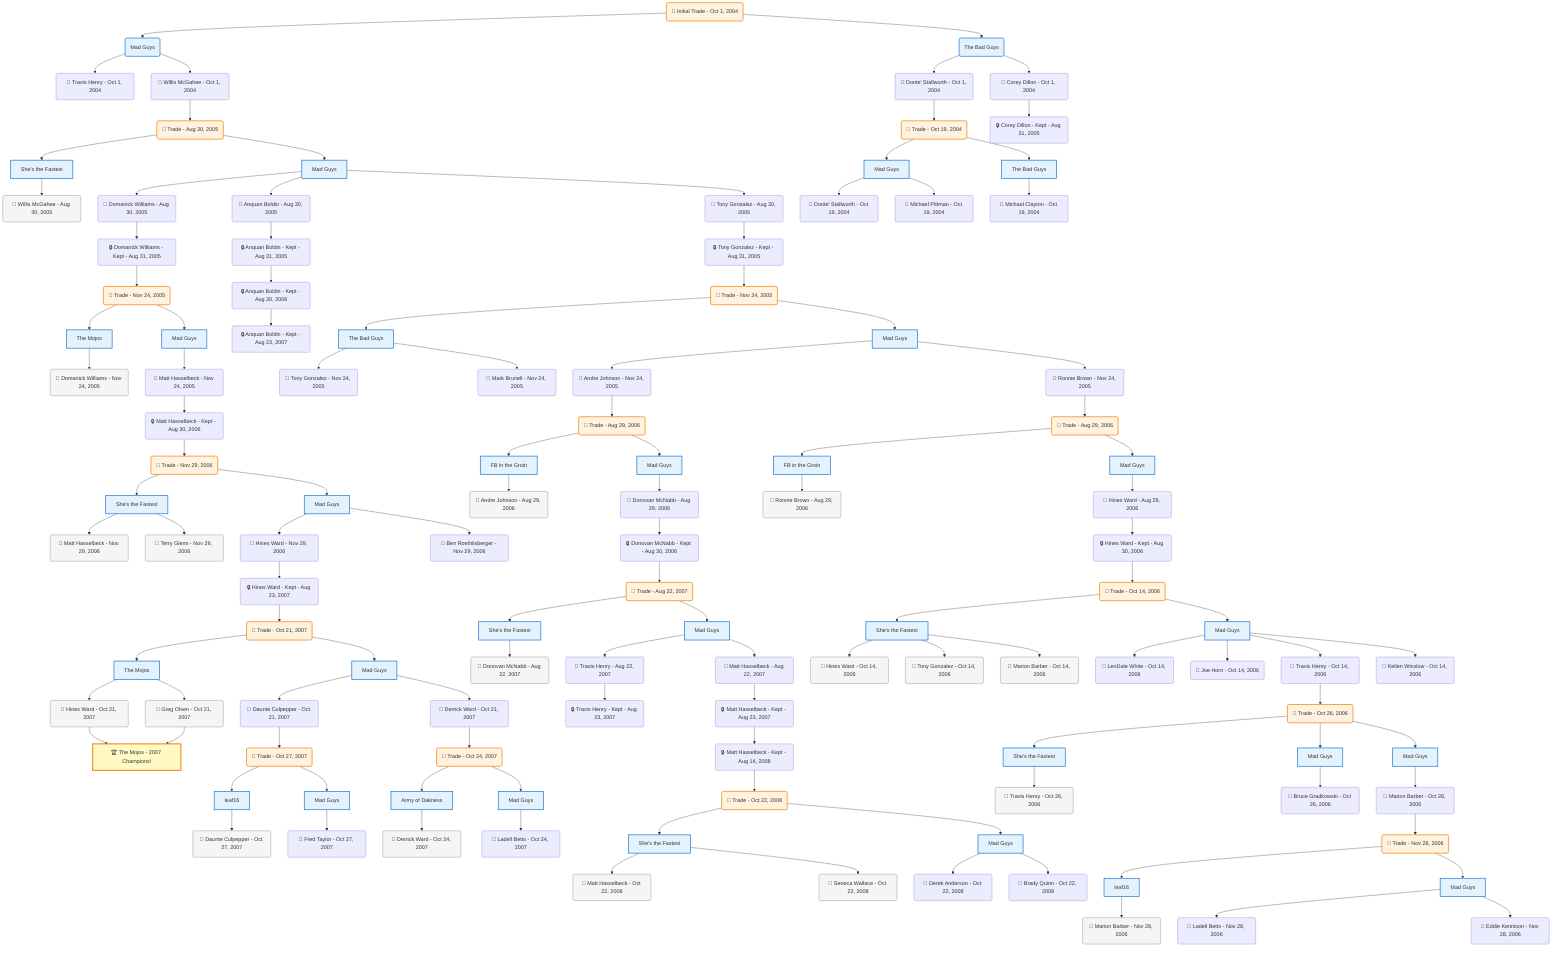 flowchart TD

    TRADE_MAIN("🔄 Initial Trade - Oct 1, 2004")
    TEAM_1("Mad Guys")
    TEAM_2("The Bad Guys")
    NODE_ae2dae0c-3cda-4858-8bad-5f7ec178554e("🔄 Travis Henry - Oct 1, 2004")
    NODE_129ee3c0-cfc8-4a09-adb4-7caf7918cf25("🔄 Willis McGahee - Oct 1, 2004")
    TRADE_3e8166c5-2cf4-482a-af3b-988d12a8fe40_3("🔄 Trade - Aug 30, 2005")
    TEAM_4449259f-64af-44fd-9235-1facc0926234_4["She's the Fastest"]
    NODE_fb3d7a03-375f-42a8-abe7-a753f9fe0eb4("🔄 Willis McGahee - Aug 30, 2005")
    TEAM_f5908944-6efd-40eb-af54-6c53004e0e2f_5["Mad Guys"]
    NODE_faa8433e-2e6e-4d9b-8d35-4258945e65d7("🔄 Domanick Williams - Aug 30, 2005")
    NODE_b2f7f59b-3938-4dd4-8e50-3e80db8d819a("🔒 Domanick Williams - Kept - Aug 31, 2005")
    TRADE_b3c66865-3d9d-41b4-bc66-56caaf72e8f3_6("🔄 Trade - Nov 24, 2005")
    TEAM_bbe2d0ad-54cf-4c22-be82-b2a5f262a157_7["The Mojos"]
    NODE_b801c8b6-68b5-43e1-b684-d322abd4f0df("🔄 Domanick Williams - Nov 24, 2005")
    TEAM_f5908944-6efd-40eb-af54-6c53004e0e2f_8["Mad Guys"]
    NODE_9e084c5c-2314-4bb4-9e41-33343f20a9d9("🔄 Matt Hasselbeck - Nov 24, 2005")
    NODE_b888b7e3-dbf0-4fac-958e-aa2585e924e6("🔒 Matt Hasselbeck - Kept - Aug 30, 2006")
    TRADE_06fb8c3a-33af-4b79-ab48-d50c700a376b_9("🔄 Trade - Nov 29, 2006")
    TEAM_4449259f-64af-44fd-9235-1facc0926234_10["She's the Fastest"]
    NODE_ba802b4a-92bf-43a5-ba4e-92405ba533ed("🔄 Matt Hasselbeck - Nov 29, 2006")
    NODE_26eb6b05-5762-4b25-8cba-d62d74e4bc48("🔄 Terry Glenn - Nov 29, 2006")
    TEAM_f5908944-6efd-40eb-af54-6c53004e0e2f_11["Mad Guys"]
    NODE_bdd103d9-e937-4bd8-b04e-546096a292a3("🔄 Hines Ward - Nov 29, 2006")
    NODE_6dc4042b-a2e1-40c6-8e03-38e6cf033431("🔒 Hines Ward - Kept - Aug 23, 2007")
    TRADE_b250236a-2382-4234-a042-2fa84a81b06a_12("🔄 Trade - Oct 21, 2007")
    TEAM_bbe2d0ad-54cf-4c22-be82-b2a5f262a157_13["The Mojos"]
    NODE_a7ed07a6-5420-4b99-8ae3-52ac5f26f613("🔄 Hines Ward - Oct 21, 2007")
    CHAMP_bbe2d0ad-54cf-4c22-be82-b2a5f262a157_2007["🏆 The Mojos - 2007 Champions!"]
    NODE_d004e552-ba1f-4f47-9539-624fc836fe72("🔄 Greg Olsen - Oct 21, 2007")
    TEAM_f5908944-6efd-40eb-af54-6c53004e0e2f_14["Mad Guys"]
    NODE_cff5655f-ac9d-487f-8ed1-92e3214e7365("🔄 Daunte Culpepper - Oct 21, 2007")
    TRADE_d82814c6-efe8-490e-b050-0827437467f5_15("🔄 Trade - Oct 27, 2007")
    TEAM_66fb98f4-89a7-45f9-893a-b41d71e6249d_16["leaf16"]
    NODE_40344948-41af-46d8-aa96-162bd5375742("🔄 Daunte Culpepper - Oct 27, 2007")
    TEAM_f5908944-6efd-40eb-af54-6c53004e0e2f_17["Mad Guys"]
    NODE_7c19adeb-a389-46dd-b0ce-fd57c985fe12("🔄 Fred Taylor - Oct 27, 2007")
    NODE_81120f5b-22bd-47e9-ab35-f04a90bb4058("🔄 Derrick Ward - Oct 21, 2007")
    TRADE_25353955-008c-4061-a94f-c2f38bd5f009_18("🔄 Trade - Oct 24, 2007")
    TEAM_40f7599b-e68f-4bf4-9553-bf7e10924635_19["Army of Dakness"]
    NODE_1a6c2671-f892-47bc-a02b-48de9fec7422("🔄 Derrick Ward - Oct 24, 2007")
    TEAM_f5908944-6efd-40eb-af54-6c53004e0e2f_20["Mad Guys"]
    NODE_1b4d153f-f93c-4472-8458-b95431e8694e("🔄 Ladell Betts - Oct 24, 2007")
    NODE_58f26ffa-7c76-48c0-a511-e4ad4db00d53("🔄 Ben Roethlisberger - Nov 29, 2006")
    NODE_823fcf0c-26a0-4283-a598-96483eff2af4("🔄 Anquan Boldin - Aug 30, 2005")
    NODE_68877c5b-acfe-4740-b350-0bfb59ade0ce("🔒 Anquan Boldin - Kept - Aug 31, 2005")
    NODE_65d2baf6-c7bd-4a26-bce4-2dfd495112df("🔒 Anquan Boldin - Kept - Aug 30, 2006")
    NODE_5edf198d-6962-4593-aeb2-46b5d91c5e00("🔒 Anquan Boldin - Kept - Aug 23, 2007")
    NODE_e0e66322-a781-4316-bcdd-ef861350610d("🔄 Tony Gonzalez - Aug 30, 2005")
    NODE_7da89b85-7bad-4dbc-96f9-81f85cb648ff("🔒 Tony Gonzalez - Kept - Aug 31, 2005")
    TRADE_60a438d5-cdd9-419e-bc6b-13570b8b10c3_21("🔄 Trade - Nov 24, 2005")
    TEAM_b2220d1a-ff75-4622-9757-09978901110f_22["The Bad Guys"]
    NODE_5a2c9e51-2938-4b44-88ae-59a79e0beb7a("🔄 Tony Gonzalez - Nov 24, 2005")
    NODE_9a49b164-440a-4d1b-b193-891f16ac1e48("🔄 Mark Brunell - Nov 24, 2005")
    TEAM_f5908944-6efd-40eb-af54-6c53004e0e2f_23["Mad Guys"]
    NODE_b17d81f3-b8ec-4e86-a8f2-16e98cc510f8("🔄 Andre Johnson - Nov 24, 2005")
    TRADE_6982328c-e6af-40ff-9a95-d5b1f23f2bce_24("🔄 Trade - Aug 29, 2006")
    TEAM_f483ecf1-cd17-4991-854b-e52dfc957b45_25["FB in the Groin"]
    NODE_d8dc72c7-fdfa-4390-8cb5-c4aaff5362eb("🔄 Andre Johnson - Aug 29, 2006")
    TEAM_f5908944-6efd-40eb-af54-6c53004e0e2f_26["Mad Guys"]
    NODE_3b538ff5-348a-4b44-a6e5-de07d4edb25b("🔄 Donovan McNabb - Aug 29, 2006")
    NODE_aa9798b9-6432-4647-b0f0-fd65439990ae("🔒 Donovan McNabb - Kept - Aug 30, 2006")
    TRADE_308eb20b-53a3-4f9b-966d-71bfd7563fae_27("🔄 Trade - Aug 22, 2007")
    TEAM_4449259f-64af-44fd-9235-1facc0926234_28["She's the Fastest"]
    NODE_785862b2-4564-4496-aacf-45ba6c83093f("🔄 Donovan McNabb - Aug 22, 2007")
    TEAM_f5908944-6efd-40eb-af54-6c53004e0e2f_29["Mad Guys"]
    NODE_5040ed8f-9252-42e7-8404-b38608ad1d57("🔄 Travis Henry - Aug 22, 2007")
    NODE_6175ba4e-58ab-4407-8c10-4b7bea75f07e("🔒 Travis Henry - Kept - Aug 23, 2007")
    NODE_06b4815b-97ba-4f51-8303-f5cfed55f7a3("🔄 Matt Hasselbeck - Aug 22, 2007")
    NODE_29a80d27-da55-4a8f-b90e-1b0a2bb8b573("🔒 Matt Hasselbeck - Kept - Aug 23, 2007")
    NODE_5383a8a6-54ff-4de8-a1bc-274dfd030bb2("🔒 Matt Hasselbeck - Kept - Aug 14, 2008")
    TRADE_08ea19ae-332e-432b-8ff4-1195d938b031_30("🔄 Trade - Oct 22, 2008")
    TEAM_4449259f-64af-44fd-9235-1facc0926234_31["She's the Fastest"]
    NODE_bd4d4881-44b8-4666-9696-8bf425bbafc4("🔄 Matt Hasselbeck - Oct 22, 2008")
    NODE_a90e34ed-fb5b-4a88-9a44-305cb2d4b8fe("🔄 Seneca Wallace - Oct 22, 2008")
    TEAM_f5908944-6efd-40eb-af54-6c53004e0e2f_32["Mad Guys"]
    NODE_d67519c0-84d4-4053-a6d8-c1add14a0aec("🔄 Derek Anderson - Oct 22, 2008")
    NODE_e53ef0e0-8798-4234-b421-fac8c51a22f8("🔄 Brady Quinn - Oct 22, 2008")
    NODE_2cbbfdd4-8920-49dc-b3e0-896b76ce379d("🔄 Ronnie Brown - Nov 24, 2005")
    TRADE_eb544576-ac1c-4ead-a383-45538f2ced0e_33("🔄 Trade - Aug 29, 2006")
    TEAM_f483ecf1-cd17-4991-854b-e52dfc957b45_34["FB in the Groin"]
    NODE_4d334307-ef69-44f5-8aaa-3bba83c91e44("🔄 Ronnie Brown - Aug 29, 2006")
    TEAM_f5908944-6efd-40eb-af54-6c53004e0e2f_35["Mad Guys"]
    NODE_cc6561f0-79a7-4abb-a7fe-c0ec944a7175("🔄 Hines Ward - Aug 29, 2006")
    NODE_e5e70290-c6ec-497f-9ae7-e1a63c57866d("🔒 Hines Ward - Kept - Aug 30, 2006")
    TRADE_ce20ada5-488c-42bb-81ff-654bf10c775e_36("🔄 Trade - Oct 14, 2006")
    TEAM_4449259f-64af-44fd-9235-1facc0926234_37["She's the Fastest"]
    NODE_fd2f47c1-8ed6-4c4d-92c5-fa95074e6f3b("🔄 Hines Ward - Oct 14, 2006")
    NODE_318494ea-3c4e-4311-aae1-6262e1d62dd2("🔄 Tony Gonzalez - Oct 14, 2006")
    NODE_76fc29b7-369e-4798-8eac-eaa63e814539("🔄 Marion Barber - Oct 14, 2006")
    TEAM_f5908944-6efd-40eb-af54-6c53004e0e2f_38["Mad Guys"]
    NODE_f2a49ad0-9bef-4fd1-94ed-61651a84658b("🔄 LenDale White - Oct 14, 2006")
    NODE_2d5e163c-cf82-4f0c-b2b0-928482ea4ad2("🔄 Joe Horn - Oct 14, 2006")
    NODE_282956be-e712-4df6-843a-9d92485c0ae4("🔄 Travis Henry - Oct 14, 2006")
    TRADE_5d3bc4a9-4882-4228-a856-7e54ae8aafc2_39("🔄 Trade - Oct 26, 2006")
    TEAM_4449259f-64af-44fd-9235-1facc0926234_40["She's the Fastest"]
    NODE_6372070f-eeba-4284-a58b-94618802e524("🔄 Travis Henry - Oct 26, 2006")
    TEAM_f5908944-6efd-40eb-af54-6c53004e0e2f_41["Mad Guys"]
    NODE_48b9675f-7bae-44b9-a520-04d629791a34("🔄 Bruce Gradkowski - Oct 26, 2006")
    TEAM_f5908944-6efd-40eb-af54-6c53004e0e2f_42["Mad Guys"]
    NODE_1977b820-e794-4826-a87e-c7ab3bffeb05("🔄 Marion Barber - Oct 26, 2006")
    TRADE_53f24c3c-4b6a-4d70-ab1e-03d14f02c7a5_43("🔄 Trade - Nov 28, 2006")
    TEAM_66fb98f4-89a7-45f9-893a-b41d71e6249d_44["leaf16"]
    NODE_1c0c4315-20d2-4d11-879e-89a97c598c0a("🔄 Marion Barber - Nov 28, 2006")
    TEAM_f5908944-6efd-40eb-af54-6c53004e0e2f_45["Mad Guys"]
    NODE_df70a1a9-92be-4bc3-9bed-00ac89e4cce6("🔄 Ladell Betts - Nov 28, 2006")
    NODE_b01ecd75-3eab-4076-9ac4-9855534a2fe8("🔄 Eddie Kennison - Nov 28, 2006")
    NODE_226cc31f-fa1b-4444-9edd-d799c92a88af("🔄 Kellen Winslow - Oct 14, 2006")
    NODE_b066895c-7a6a-4b82-9415-80352448a54d("🔄 Donte' Stallworth - Oct 1, 2004")
    TRADE_8a76fddf-8e47-4c29-9852-a44f8e99516a_46("🔄 Trade - Oct 19, 2004")
    TEAM_f5908944-6efd-40eb-af54-6c53004e0e2f_47["Mad Guys"]
    NODE_7a663254-7d9d-416c-be48-c03631f45549("🔄 Donte' Stallworth - Oct 19, 2004")
    NODE_f7c5df15-d298-4461-8bc4-21f509a33407("🔄 Michael Pittman - Oct 19, 2004")
    TEAM_b2220d1a-ff75-4622-9757-09978901110f_48["The Bad Guys"]
    NODE_eaf92e72-7d5d-457f-8127-f0091e49f5ee("🔄 Michael Clayton - Oct 19, 2004")
    NODE_403e00ee-c23f-4a06-8e5f-b330b8486a7f("🔄 Corey Dillon - Oct 1, 2004")
    NODE_f3acb176-ab38-44dd-aba4-f945f5dad0d4("🔒 Corey Dillon - Kept - Aug 31, 2005")

    TRADE_MAIN --> TEAM_1
    TRADE_MAIN --> TEAM_2
    TEAM_1 --> NODE_ae2dae0c-3cda-4858-8bad-5f7ec178554e
    TEAM_1 --> NODE_129ee3c0-cfc8-4a09-adb4-7caf7918cf25
    NODE_129ee3c0-cfc8-4a09-adb4-7caf7918cf25 --> TRADE_3e8166c5-2cf4-482a-af3b-988d12a8fe40_3
    TRADE_3e8166c5-2cf4-482a-af3b-988d12a8fe40_3 --> TEAM_4449259f-64af-44fd-9235-1facc0926234_4
    TEAM_4449259f-64af-44fd-9235-1facc0926234_4 --> NODE_fb3d7a03-375f-42a8-abe7-a753f9fe0eb4
    TRADE_3e8166c5-2cf4-482a-af3b-988d12a8fe40_3 --> TEAM_f5908944-6efd-40eb-af54-6c53004e0e2f_5
    TEAM_f5908944-6efd-40eb-af54-6c53004e0e2f_5 --> NODE_faa8433e-2e6e-4d9b-8d35-4258945e65d7
    NODE_faa8433e-2e6e-4d9b-8d35-4258945e65d7 --> NODE_b2f7f59b-3938-4dd4-8e50-3e80db8d819a
    NODE_b2f7f59b-3938-4dd4-8e50-3e80db8d819a --> TRADE_b3c66865-3d9d-41b4-bc66-56caaf72e8f3_6
    TRADE_b3c66865-3d9d-41b4-bc66-56caaf72e8f3_6 --> TEAM_bbe2d0ad-54cf-4c22-be82-b2a5f262a157_7
    TEAM_bbe2d0ad-54cf-4c22-be82-b2a5f262a157_7 --> NODE_b801c8b6-68b5-43e1-b684-d322abd4f0df
    TRADE_b3c66865-3d9d-41b4-bc66-56caaf72e8f3_6 --> TEAM_f5908944-6efd-40eb-af54-6c53004e0e2f_8
    TEAM_f5908944-6efd-40eb-af54-6c53004e0e2f_8 --> NODE_9e084c5c-2314-4bb4-9e41-33343f20a9d9
    NODE_9e084c5c-2314-4bb4-9e41-33343f20a9d9 --> NODE_b888b7e3-dbf0-4fac-958e-aa2585e924e6
    NODE_b888b7e3-dbf0-4fac-958e-aa2585e924e6 --> TRADE_06fb8c3a-33af-4b79-ab48-d50c700a376b_9
    TRADE_06fb8c3a-33af-4b79-ab48-d50c700a376b_9 --> TEAM_4449259f-64af-44fd-9235-1facc0926234_10
    TEAM_4449259f-64af-44fd-9235-1facc0926234_10 --> NODE_ba802b4a-92bf-43a5-ba4e-92405ba533ed
    TEAM_4449259f-64af-44fd-9235-1facc0926234_10 --> NODE_26eb6b05-5762-4b25-8cba-d62d74e4bc48
    TRADE_06fb8c3a-33af-4b79-ab48-d50c700a376b_9 --> TEAM_f5908944-6efd-40eb-af54-6c53004e0e2f_11
    TEAM_f5908944-6efd-40eb-af54-6c53004e0e2f_11 --> NODE_bdd103d9-e937-4bd8-b04e-546096a292a3
    NODE_bdd103d9-e937-4bd8-b04e-546096a292a3 --> NODE_6dc4042b-a2e1-40c6-8e03-38e6cf033431
    NODE_6dc4042b-a2e1-40c6-8e03-38e6cf033431 --> TRADE_b250236a-2382-4234-a042-2fa84a81b06a_12
    TRADE_b250236a-2382-4234-a042-2fa84a81b06a_12 --> TEAM_bbe2d0ad-54cf-4c22-be82-b2a5f262a157_13
    TEAM_bbe2d0ad-54cf-4c22-be82-b2a5f262a157_13 --> NODE_a7ed07a6-5420-4b99-8ae3-52ac5f26f613
    NODE_a7ed07a6-5420-4b99-8ae3-52ac5f26f613 --> CHAMP_bbe2d0ad-54cf-4c22-be82-b2a5f262a157_2007
    TEAM_bbe2d0ad-54cf-4c22-be82-b2a5f262a157_13 --> NODE_d004e552-ba1f-4f47-9539-624fc836fe72
    NODE_d004e552-ba1f-4f47-9539-624fc836fe72 --> CHAMP_bbe2d0ad-54cf-4c22-be82-b2a5f262a157_2007
    TRADE_b250236a-2382-4234-a042-2fa84a81b06a_12 --> TEAM_f5908944-6efd-40eb-af54-6c53004e0e2f_14
    TEAM_f5908944-6efd-40eb-af54-6c53004e0e2f_14 --> NODE_cff5655f-ac9d-487f-8ed1-92e3214e7365
    NODE_cff5655f-ac9d-487f-8ed1-92e3214e7365 --> TRADE_d82814c6-efe8-490e-b050-0827437467f5_15
    TRADE_d82814c6-efe8-490e-b050-0827437467f5_15 --> TEAM_66fb98f4-89a7-45f9-893a-b41d71e6249d_16
    TEAM_66fb98f4-89a7-45f9-893a-b41d71e6249d_16 --> NODE_40344948-41af-46d8-aa96-162bd5375742
    TRADE_d82814c6-efe8-490e-b050-0827437467f5_15 --> TEAM_f5908944-6efd-40eb-af54-6c53004e0e2f_17
    TEAM_f5908944-6efd-40eb-af54-6c53004e0e2f_17 --> NODE_7c19adeb-a389-46dd-b0ce-fd57c985fe12
    TEAM_f5908944-6efd-40eb-af54-6c53004e0e2f_14 --> NODE_81120f5b-22bd-47e9-ab35-f04a90bb4058
    NODE_81120f5b-22bd-47e9-ab35-f04a90bb4058 --> TRADE_25353955-008c-4061-a94f-c2f38bd5f009_18
    TRADE_25353955-008c-4061-a94f-c2f38bd5f009_18 --> TEAM_40f7599b-e68f-4bf4-9553-bf7e10924635_19
    TEAM_40f7599b-e68f-4bf4-9553-bf7e10924635_19 --> NODE_1a6c2671-f892-47bc-a02b-48de9fec7422
    TRADE_25353955-008c-4061-a94f-c2f38bd5f009_18 --> TEAM_f5908944-6efd-40eb-af54-6c53004e0e2f_20
    TEAM_f5908944-6efd-40eb-af54-6c53004e0e2f_20 --> NODE_1b4d153f-f93c-4472-8458-b95431e8694e
    TEAM_f5908944-6efd-40eb-af54-6c53004e0e2f_11 --> NODE_58f26ffa-7c76-48c0-a511-e4ad4db00d53
    TEAM_f5908944-6efd-40eb-af54-6c53004e0e2f_5 --> NODE_823fcf0c-26a0-4283-a598-96483eff2af4
    NODE_823fcf0c-26a0-4283-a598-96483eff2af4 --> NODE_68877c5b-acfe-4740-b350-0bfb59ade0ce
    NODE_68877c5b-acfe-4740-b350-0bfb59ade0ce --> NODE_65d2baf6-c7bd-4a26-bce4-2dfd495112df
    NODE_65d2baf6-c7bd-4a26-bce4-2dfd495112df --> NODE_5edf198d-6962-4593-aeb2-46b5d91c5e00
    TEAM_f5908944-6efd-40eb-af54-6c53004e0e2f_5 --> NODE_e0e66322-a781-4316-bcdd-ef861350610d
    NODE_e0e66322-a781-4316-bcdd-ef861350610d --> NODE_7da89b85-7bad-4dbc-96f9-81f85cb648ff
    NODE_7da89b85-7bad-4dbc-96f9-81f85cb648ff --> TRADE_60a438d5-cdd9-419e-bc6b-13570b8b10c3_21
    TRADE_60a438d5-cdd9-419e-bc6b-13570b8b10c3_21 --> TEAM_b2220d1a-ff75-4622-9757-09978901110f_22
    TEAM_b2220d1a-ff75-4622-9757-09978901110f_22 --> NODE_5a2c9e51-2938-4b44-88ae-59a79e0beb7a
    TEAM_b2220d1a-ff75-4622-9757-09978901110f_22 --> NODE_9a49b164-440a-4d1b-b193-891f16ac1e48
    TRADE_60a438d5-cdd9-419e-bc6b-13570b8b10c3_21 --> TEAM_f5908944-6efd-40eb-af54-6c53004e0e2f_23
    TEAM_f5908944-6efd-40eb-af54-6c53004e0e2f_23 --> NODE_b17d81f3-b8ec-4e86-a8f2-16e98cc510f8
    NODE_b17d81f3-b8ec-4e86-a8f2-16e98cc510f8 --> TRADE_6982328c-e6af-40ff-9a95-d5b1f23f2bce_24
    TRADE_6982328c-e6af-40ff-9a95-d5b1f23f2bce_24 --> TEAM_f483ecf1-cd17-4991-854b-e52dfc957b45_25
    TEAM_f483ecf1-cd17-4991-854b-e52dfc957b45_25 --> NODE_d8dc72c7-fdfa-4390-8cb5-c4aaff5362eb
    TRADE_6982328c-e6af-40ff-9a95-d5b1f23f2bce_24 --> TEAM_f5908944-6efd-40eb-af54-6c53004e0e2f_26
    TEAM_f5908944-6efd-40eb-af54-6c53004e0e2f_26 --> NODE_3b538ff5-348a-4b44-a6e5-de07d4edb25b
    NODE_3b538ff5-348a-4b44-a6e5-de07d4edb25b --> NODE_aa9798b9-6432-4647-b0f0-fd65439990ae
    NODE_aa9798b9-6432-4647-b0f0-fd65439990ae --> TRADE_308eb20b-53a3-4f9b-966d-71bfd7563fae_27
    TRADE_308eb20b-53a3-4f9b-966d-71bfd7563fae_27 --> TEAM_4449259f-64af-44fd-9235-1facc0926234_28
    TEAM_4449259f-64af-44fd-9235-1facc0926234_28 --> NODE_785862b2-4564-4496-aacf-45ba6c83093f
    TRADE_308eb20b-53a3-4f9b-966d-71bfd7563fae_27 --> TEAM_f5908944-6efd-40eb-af54-6c53004e0e2f_29
    TEAM_f5908944-6efd-40eb-af54-6c53004e0e2f_29 --> NODE_5040ed8f-9252-42e7-8404-b38608ad1d57
    NODE_5040ed8f-9252-42e7-8404-b38608ad1d57 --> NODE_6175ba4e-58ab-4407-8c10-4b7bea75f07e
    TEAM_f5908944-6efd-40eb-af54-6c53004e0e2f_29 --> NODE_06b4815b-97ba-4f51-8303-f5cfed55f7a3
    NODE_06b4815b-97ba-4f51-8303-f5cfed55f7a3 --> NODE_29a80d27-da55-4a8f-b90e-1b0a2bb8b573
    NODE_29a80d27-da55-4a8f-b90e-1b0a2bb8b573 --> NODE_5383a8a6-54ff-4de8-a1bc-274dfd030bb2
    NODE_5383a8a6-54ff-4de8-a1bc-274dfd030bb2 --> TRADE_08ea19ae-332e-432b-8ff4-1195d938b031_30
    TRADE_08ea19ae-332e-432b-8ff4-1195d938b031_30 --> TEAM_4449259f-64af-44fd-9235-1facc0926234_31
    TEAM_4449259f-64af-44fd-9235-1facc0926234_31 --> NODE_bd4d4881-44b8-4666-9696-8bf425bbafc4
    TEAM_4449259f-64af-44fd-9235-1facc0926234_31 --> NODE_a90e34ed-fb5b-4a88-9a44-305cb2d4b8fe
    TRADE_08ea19ae-332e-432b-8ff4-1195d938b031_30 --> TEAM_f5908944-6efd-40eb-af54-6c53004e0e2f_32
    TEAM_f5908944-6efd-40eb-af54-6c53004e0e2f_32 --> NODE_d67519c0-84d4-4053-a6d8-c1add14a0aec
    TEAM_f5908944-6efd-40eb-af54-6c53004e0e2f_32 --> NODE_e53ef0e0-8798-4234-b421-fac8c51a22f8
    TEAM_f5908944-6efd-40eb-af54-6c53004e0e2f_23 --> NODE_2cbbfdd4-8920-49dc-b3e0-896b76ce379d
    NODE_2cbbfdd4-8920-49dc-b3e0-896b76ce379d --> TRADE_eb544576-ac1c-4ead-a383-45538f2ced0e_33
    TRADE_eb544576-ac1c-4ead-a383-45538f2ced0e_33 --> TEAM_f483ecf1-cd17-4991-854b-e52dfc957b45_34
    TEAM_f483ecf1-cd17-4991-854b-e52dfc957b45_34 --> NODE_4d334307-ef69-44f5-8aaa-3bba83c91e44
    TRADE_eb544576-ac1c-4ead-a383-45538f2ced0e_33 --> TEAM_f5908944-6efd-40eb-af54-6c53004e0e2f_35
    TEAM_f5908944-6efd-40eb-af54-6c53004e0e2f_35 --> NODE_cc6561f0-79a7-4abb-a7fe-c0ec944a7175
    NODE_cc6561f0-79a7-4abb-a7fe-c0ec944a7175 --> NODE_e5e70290-c6ec-497f-9ae7-e1a63c57866d
    NODE_e5e70290-c6ec-497f-9ae7-e1a63c57866d --> TRADE_ce20ada5-488c-42bb-81ff-654bf10c775e_36
    TRADE_ce20ada5-488c-42bb-81ff-654bf10c775e_36 --> TEAM_4449259f-64af-44fd-9235-1facc0926234_37
    TEAM_4449259f-64af-44fd-9235-1facc0926234_37 --> NODE_fd2f47c1-8ed6-4c4d-92c5-fa95074e6f3b
    TEAM_4449259f-64af-44fd-9235-1facc0926234_37 --> NODE_318494ea-3c4e-4311-aae1-6262e1d62dd2
    TEAM_4449259f-64af-44fd-9235-1facc0926234_37 --> NODE_76fc29b7-369e-4798-8eac-eaa63e814539
    TRADE_ce20ada5-488c-42bb-81ff-654bf10c775e_36 --> TEAM_f5908944-6efd-40eb-af54-6c53004e0e2f_38
    TEAM_f5908944-6efd-40eb-af54-6c53004e0e2f_38 --> NODE_f2a49ad0-9bef-4fd1-94ed-61651a84658b
    TEAM_f5908944-6efd-40eb-af54-6c53004e0e2f_38 --> NODE_2d5e163c-cf82-4f0c-b2b0-928482ea4ad2
    TEAM_f5908944-6efd-40eb-af54-6c53004e0e2f_38 --> NODE_282956be-e712-4df6-843a-9d92485c0ae4
    NODE_282956be-e712-4df6-843a-9d92485c0ae4 --> TRADE_5d3bc4a9-4882-4228-a856-7e54ae8aafc2_39
    TRADE_5d3bc4a9-4882-4228-a856-7e54ae8aafc2_39 --> TEAM_4449259f-64af-44fd-9235-1facc0926234_40
    TEAM_4449259f-64af-44fd-9235-1facc0926234_40 --> NODE_6372070f-eeba-4284-a58b-94618802e524
    TRADE_5d3bc4a9-4882-4228-a856-7e54ae8aafc2_39 --> TEAM_f5908944-6efd-40eb-af54-6c53004e0e2f_41
    TEAM_f5908944-6efd-40eb-af54-6c53004e0e2f_41 --> NODE_48b9675f-7bae-44b9-a520-04d629791a34
    TRADE_5d3bc4a9-4882-4228-a856-7e54ae8aafc2_39 --> TEAM_f5908944-6efd-40eb-af54-6c53004e0e2f_42
    TEAM_f5908944-6efd-40eb-af54-6c53004e0e2f_42 --> NODE_1977b820-e794-4826-a87e-c7ab3bffeb05
    NODE_1977b820-e794-4826-a87e-c7ab3bffeb05 --> TRADE_53f24c3c-4b6a-4d70-ab1e-03d14f02c7a5_43
    TRADE_53f24c3c-4b6a-4d70-ab1e-03d14f02c7a5_43 --> TEAM_66fb98f4-89a7-45f9-893a-b41d71e6249d_44
    TEAM_66fb98f4-89a7-45f9-893a-b41d71e6249d_44 --> NODE_1c0c4315-20d2-4d11-879e-89a97c598c0a
    TRADE_53f24c3c-4b6a-4d70-ab1e-03d14f02c7a5_43 --> TEAM_f5908944-6efd-40eb-af54-6c53004e0e2f_45
    TEAM_f5908944-6efd-40eb-af54-6c53004e0e2f_45 --> NODE_df70a1a9-92be-4bc3-9bed-00ac89e4cce6
    TEAM_f5908944-6efd-40eb-af54-6c53004e0e2f_45 --> NODE_b01ecd75-3eab-4076-9ac4-9855534a2fe8
    TEAM_f5908944-6efd-40eb-af54-6c53004e0e2f_38 --> NODE_226cc31f-fa1b-4444-9edd-d799c92a88af
    TEAM_2 --> NODE_b066895c-7a6a-4b82-9415-80352448a54d
    NODE_b066895c-7a6a-4b82-9415-80352448a54d --> TRADE_8a76fddf-8e47-4c29-9852-a44f8e99516a_46
    TRADE_8a76fddf-8e47-4c29-9852-a44f8e99516a_46 --> TEAM_f5908944-6efd-40eb-af54-6c53004e0e2f_47
    TEAM_f5908944-6efd-40eb-af54-6c53004e0e2f_47 --> NODE_7a663254-7d9d-416c-be48-c03631f45549
    TEAM_f5908944-6efd-40eb-af54-6c53004e0e2f_47 --> NODE_f7c5df15-d298-4461-8bc4-21f509a33407
    TRADE_8a76fddf-8e47-4c29-9852-a44f8e99516a_46 --> TEAM_b2220d1a-ff75-4622-9757-09978901110f_48
    TEAM_b2220d1a-ff75-4622-9757-09978901110f_48 --> NODE_eaf92e72-7d5d-457f-8127-f0091e49f5ee
    TEAM_2 --> NODE_403e00ee-c23f-4a06-8e5f-b330b8486a7f
    NODE_403e00ee-c23f-4a06-8e5f-b330b8486a7f --> NODE_f3acb176-ab38-44dd-aba4-f945f5dad0d4

    %% Node styling
    classDef teamNode fill:#e3f2fd,stroke:#1976d2,stroke-width:2px
    classDef tradeNode fill:#fff3e0,stroke:#f57c00,stroke-width:2px
    classDef playerNode fill:#f3e5f5,stroke:#7b1fa2,stroke-width:1px
    classDef nonRootPlayerNode fill:#f5f5f5,stroke:#757575,stroke-width:1px
    classDef endNode fill:#ffebee,stroke:#c62828,stroke-width:2px
    classDef waiverNode fill:#e8f5e8,stroke:#388e3c,stroke-width:2px
    classDef championshipNode fill:#fff9c4,stroke:#f57f17,stroke-width:3px

    class TEAM_1,TEAM_2,TEAM_4449259f-64af-44fd-9235-1facc0926234_4,TEAM_f5908944-6efd-40eb-af54-6c53004e0e2f_5,TEAM_bbe2d0ad-54cf-4c22-be82-b2a5f262a157_7,TEAM_f5908944-6efd-40eb-af54-6c53004e0e2f_8,TEAM_4449259f-64af-44fd-9235-1facc0926234_10,TEAM_f5908944-6efd-40eb-af54-6c53004e0e2f_11,TEAM_bbe2d0ad-54cf-4c22-be82-b2a5f262a157_13,TEAM_f5908944-6efd-40eb-af54-6c53004e0e2f_14,TEAM_66fb98f4-89a7-45f9-893a-b41d71e6249d_16,TEAM_f5908944-6efd-40eb-af54-6c53004e0e2f_17,TEAM_40f7599b-e68f-4bf4-9553-bf7e10924635_19,TEAM_f5908944-6efd-40eb-af54-6c53004e0e2f_20,TEAM_b2220d1a-ff75-4622-9757-09978901110f_22,TEAM_f5908944-6efd-40eb-af54-6c53004e0e2f_23,TEAM_f483ecf1-cd17-4991-854b-e52dfc957b45_25,TEAM_f5908944-6efd-40eb-af54-6c53004e0e2f_26,TEAM_4449259f-64af-44fd-9235-1facc0926234_28,TEAM_f5908944-6efd-40eb-af54-6c53004e0e2f_29,TEAM_4449259f-64af-44fd-9235-1facc0926234_31,TEAM_f5908944-6efd-40eb-af54-6c53004e0e2f_32,TEAM_f483ecf1-cd17-4991-854b-e52dfc957b45_34,TEAM_f5908944-6efd-40eb-af54-6c53004e0e2f_35,TEAM_4449259f-64af-44fd-9235-1facc0926234_37,TEAM_f5908944-6efd-40eb-af54-6c53004e0e2f_38,TEAM_4449259f-64af-44fd-9235-1facc0926234_40,TEAM_f5908944-6efd-40eb-af54-6c53004e0e2f_41,TEAM_f5908944-6efd-40eb-af54-6c53004e0e2f_42,TEAM_66fb98f4-89a7-45f9-893a-b41d71e6249d_44,TEAM_f5908944-6efd-40eb-af54-6c53004e0e2f_45,TEAM_f5908944-6efd-40eb-af54-6c53004e0e2f_47,TEAM_b2220d1a-ff75-4622-9757-09978901110f_48 teamNode
    class CHAMP_bbe2d0ad-54cf-4c22-be82-b2a5f262a157_2007 championshipNode
    class NODE_fb3d7a03-375f-42a8-abe7-a753f9fe0eb4,NODE_b801c8b6-68b5-43e1-b684-d322abd4f0df,NODE_ba802b4a-92bf-43a5-ba4e-92405ba533ed,NODE_26eb6b05-5762-4b25-8cba-d62d74e4bc48,NODE_a7ed07a6-5420-4b99-8ae3-52ac5f26f613,NODE_d004e552-ba1f-4f47-9539-624fc836fe72,NODE_40344948-41af-46d8-aa96-162bd5375742,NODE_1a6c2671-f892-47bc-a02b-48de9fec7422,NODE_d8dc72c7-fdfa-4390-8cb5-c4aaff5362eb,NODE_785862b2-4564-4496-aacf-45ba6c83093f,NODE_bd4d4881-44b8-4666-9696-8bf425bbafc4,NODE_a90e34ed-fb5b-4a88-9a44-305cb2d4b8fe,NODE_4d334307-ef69-44f5-8aaa-3bba83c91e44,NODE_fd2f47c1-8ed6-4c4d-92c5-fa95074e6f3b,NODE_318494ea-3c4e-4311-aae1-6262e1d62dd2,NODE_76fc29b7-369e-4798-8eac-eaa63e814539,NODE_6372070f-eeba-4284-a58b-94618802e524,NODE_1c0c4315-20d2-4d11-879e-89a97c598c0a nonRootPlayerNode
    class TRADE_MAIN,TRADE_3e8166c5-2cf4-482a-af3b-988d12a8fe40_3,TRADE_b3c66865-3d9d-41b4-bc66-56caaf72e8f3_6,TRADE_06fb8c3a-33af-4b79-ab48-d50c700a376b_9,TRADE_b250236a-2382-4234-a042-2fa84a81b06a_12,TRADE_d82814c6-efe8-490e-b050-0827437467f5_15,TRADE_25353955-008c-4061-a94f-c2f38bd5f009_18,TRADE_60a438d5-cdd9-419e-bc6b-13570b8b10c3_21,TRADE_6982328c-e6af-40ff-9a95-d5b1f23f2bce_24,TRADE_308eb20b-53a3-4f9b-966d-71bfd7563fae_27,TRADE_08ea19ae-332e-432b-8ff4-1195d938b031_30,TRADE_eb544576-ac1c-4ead-a383-45538f2ced0e_33,TRADE_ce20ada5-488c-42bb-81ff-654bf10c775e_36,TRADE_5d3bc4a9-4882-4228-a856-7e54ae8aafc2_39,TRADE_53f24c3c-4b6a-4d70-ab1e-03d14f02c7a5_43,TRADE_8a76fddf-8e47-4c29-9852-a44f8e99516a_46 tradeNode